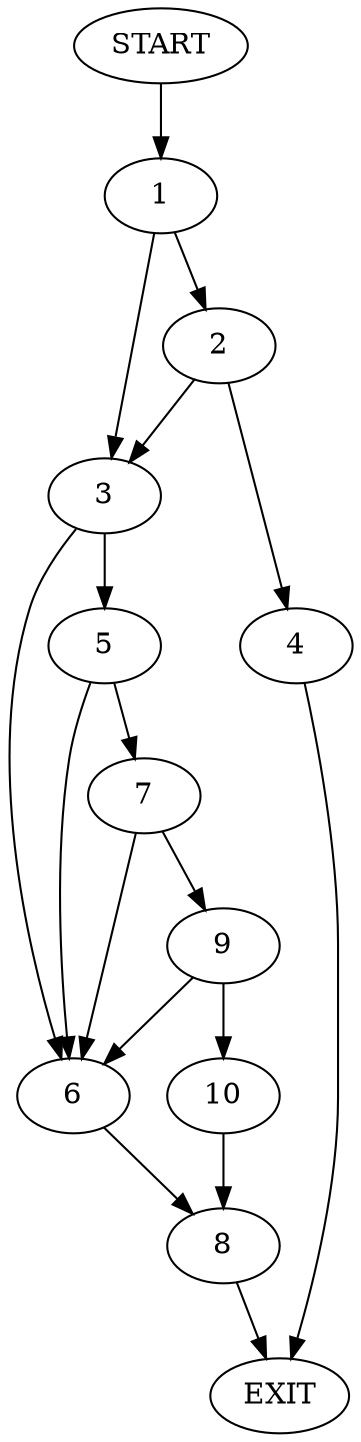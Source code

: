 digraph {
0 [label="START"]
11 [label="EXIT"]
0 -> 1
1 -> 2
1 -> 3
2 -> 4
2 -> 3
3 -> 5
3 -> 6
4 -> 11
5 -> 6
5 -> 7
6 -> 8
7 -> 9
7 -> 6
9 -> 6
9 -> 10
10 -> 8
8 -> 11
}
